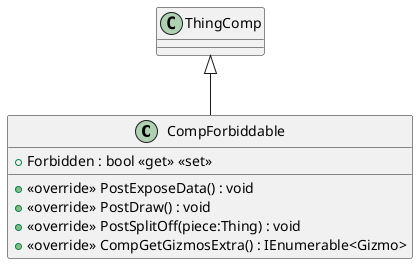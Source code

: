 @startuml
class CompForbiddable {
    + Forbidden : bool <<get>> <<set>>
    + <<override>> PostExposeData() : void
    + <<override>> PostDraw() : void
    + <<override>> PostSplitOff(piece:Thing) : void
    + <<override>> CompGetGizmosExtra() : IEnumerable<Gizmo>
}
ThingComp <|-- CompForbiddable
@enduml
